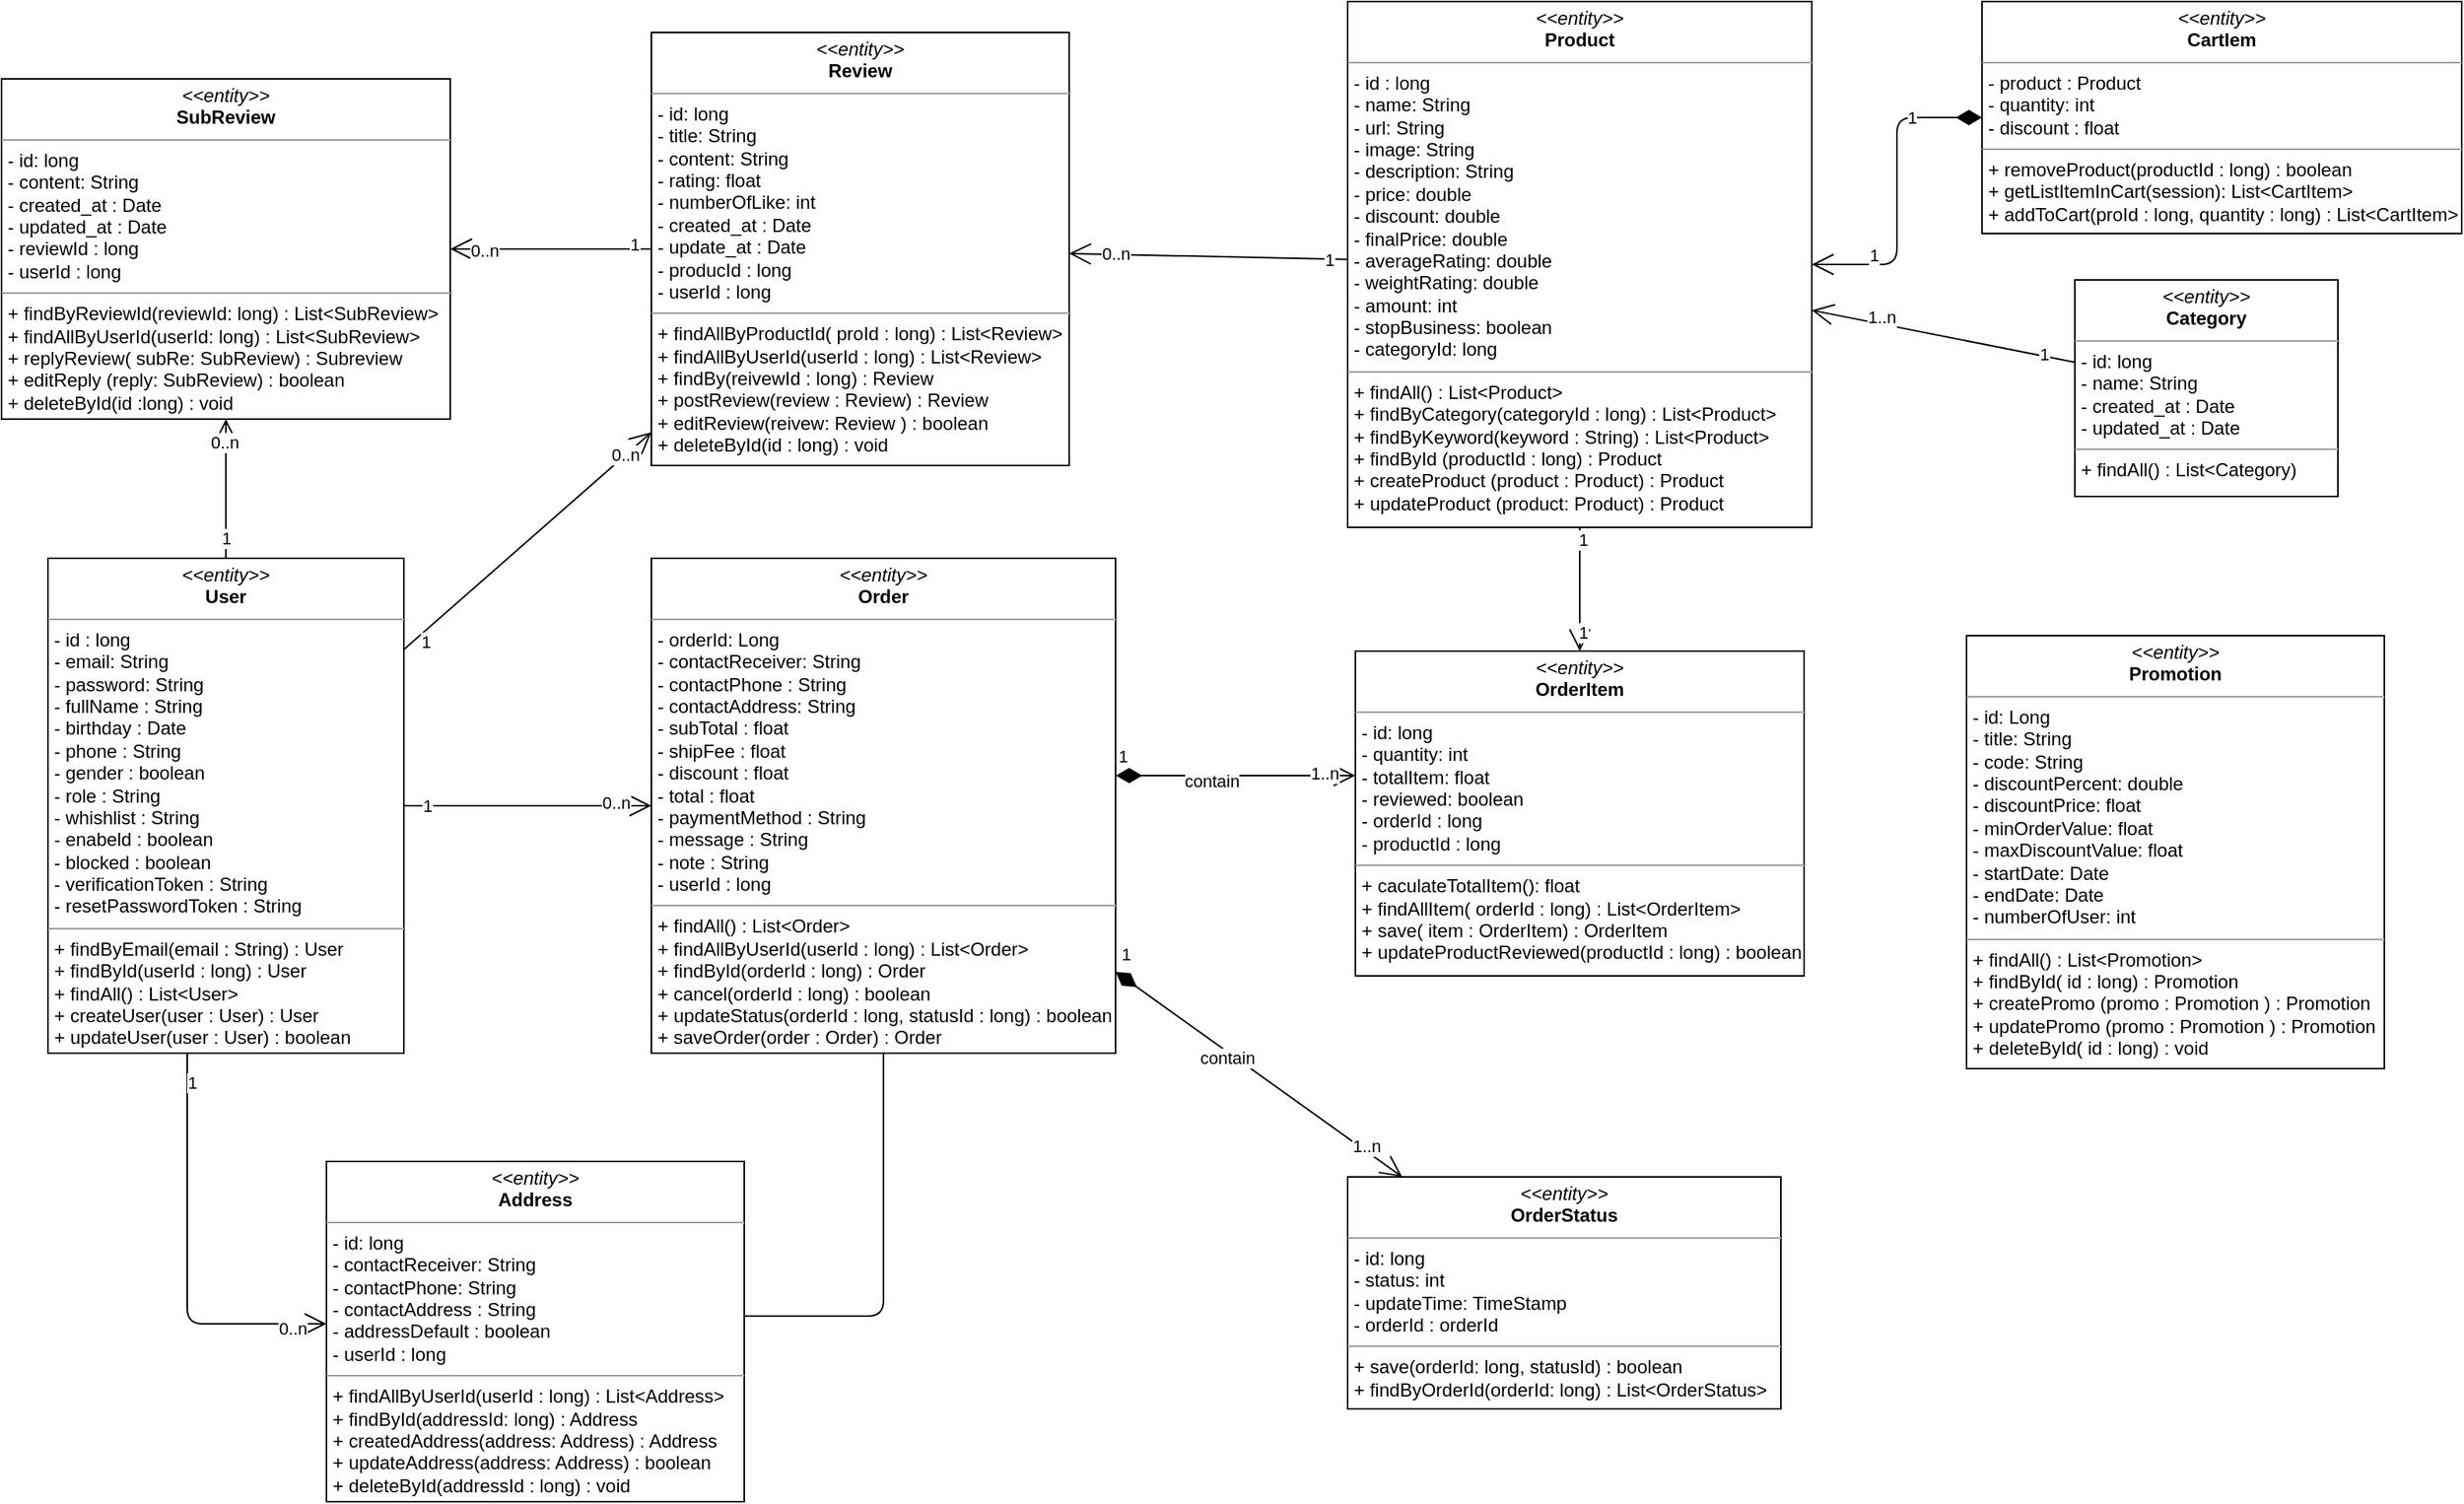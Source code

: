 <mxfile version="14.7.10" type="device"><diagram id="C5RBs43oDa-KdzZeNtuy" name="Page-1"><mxGraphModel dx="1038" dy="1690" grid="1" gridSize="10" guides="1" tooltips="1" connect="1" arrows="1" fold="1" page="1" pageScale="1" pageWidth="827" pageHeight="1169" math="0" shadow="0"><root><mxCell id="WIyWlLk6GJQsqaUBKTNV-0"/><mxCell id="WIyWlLk6GJQsqaUBKTNV-1" parent="WIyWlLk6GJQsqaUBKTNV-0"/><mxCell id="6MYKA8wntWoD5BaFTlxV-0" value="&lt;p style=&quot;margin: 0px ; margin-top: 4px ; text-align: center&quot;&gt;&lt;i&gt;&amp;lt;&amp;lt;entity&amp;gt;&amp;gt;&lt;/i&gt;&lt;br&gt;&lt;b&gt;Product&lt;/b&gt;&lt;/p&gt;&lt;hr size=&quot;1&quot;&gt;&lt;p style=&quot;margin: 0px 0px 0px 4px&quot;&gt;- id : long&lt;/p&gt;&lt;p style=&quot;margin: 0px 0px 0px 4px&quot;&gt;- name: String&lt;br&gt;- url: String&lt;/p&gt;&lt;p style=&quot;margin: 0px 0px 0px 4px&quot;&gt;- image: String&lt;/p&gt;&lt;p style=&quot;margin: 0px 0px 0px 4px&quot;&gt;- description: String&lt;/p&gt;&lt;p style=&quot;margin: 0px 0px 0px 4px&quot;&gt;- price: double&lt;/p&gt;&lt;p style=&quot;margin: 0px 0px 0px 4px&quot;&gt;- discount: double&lt;/p&gt;&lt;p style=&quot;margin: 0px 0px 0px 4px&quot;&gt;- finalPrice: double&lt;/p&gt;&lt;p style=&quot;margin: 0px 0px 0px 4px&quot;&gt;- averageRating: double&lt;/p&gt;&lt;p style=&quot;margin: 0px 0px 0px 4px&quot;&gt;- weightRating: double&lt;/p&gt;&lt;p style=&quot;margin: 0px 0px 0px 4px&quot;&gt;- amount: int&lt;/p&gt;&lt;p style=&quot;margin: 0px 0px 0px 4px&quot;&gt;- stopBusiness: boolean&lt;/p&gt;&lt;p style=&quot;margin: 0px 0px 0px 4px&quot;&gt;- categoryId: long&lt;/p&gt;&lt;hr size=&quot;1&quot;&gt;&lt;p style=&quot;margin: 0px 0px 0px 4px&quot;&gt;+ findAll() : List&amp;lt;Product&amp;gt;&lt;/p&gt;&lt;p style=&quot;margin: 0px 0px 0px 4px&quot;&gt;+ findByCategory(categoryId : long) : List&amp;lt;Product&amp;gt;&lt;/p&gt;&lt;p style=&quot;margin: 0px 0px 0px 4px&quot;&gt;+ findByKeyword(keyword : String) : List&amp;lt;Product&amp;gt;&lt;/p&gt;&lt;p style=&quot;margin: 0px 0px 0px 4px&quot;&gt;+ findById (productId : long) : Product&lt;/p&gt;&lt;p style=&quot;margin: 0px 0px 0px 4px&quot;&gt;+ createProduct (product : Product) : Product&lt;/p&gt;&lt;p style=&quot;margin: 0px 0px 0px 4px&quot;&gt;+ updateProduct (product: Product) : Product&lt;/p&gt;" style="verticalAlign=top;align=left;overflow=fill;fontSize=12;fontFamily=Helvetica;html=1;" parent="WIyWlLk6GJQsqaUBKTNV-1" vertex="1"><mxGeometry x="1310" y="-320" width="300" height="340" as="geometry"/></mxCell><mxCell id="6MYKA8wntWoD5BaFTlxV-1" value="&lt;p style=&quot;margin: 0px ; margin-top: 4px ; text-align: center&quot;&gt;&lt;i&gt;&amp;lt;&amp;lt;entity&amp;gt;&amp;gt;&lt;/i&gt;&lt;br&gt;&lt;b&gt;User&lt;/b&gt;&lt;/p&gt;&lt;hr size=&quot;1&quot;&gt;&lt;p style=&quot;margin: 0px ; margin-left: 4px&quot;&gt;- id : long&lt;/p&gt;&lt;p style=&quot;margin: 0px ; margin-left: 4px&quot;&gt;- email: String&lt;br&gt;- password: String&lt;/p&gt;&lt;p style=&quot;margin: 0px ; margin-left: 4px&quot;&gt;- fullName : String&lt;/p&gt;&lt;p style=&quot;margin: 0px ; margin-left: 4px&quot;&gt;- birthday : Date&lt;/p&gt;&lt;p style=&quot;margin: 0px ; margin-left: 4px&quot;&gt;- phone : String&lt;/p&gt;&lt;p style=&quot;margin: 0px ; margin-left: 4px&quot;&gt;- gender : boolean&lt;/p&gt;&lt;p style=&quot;margin: 0px ; margin-left: 4px&quot;&gt;- role : String&lt;/p&gt;&lt;p style=&quot;margin: 0px ; margin-left: 4px&quot;&gt;- whishlist : String&lt;/p&gt;&lt;p style=&quot;margin: 0px ; margin-left: 4px&quot;&gt;- enabeld : boolean&lt;/p&gt;&lt;p style=&quot;margin: 0px ; margin-left: 4px&quot;&gt;- blocked : boolean&lt;/p&gt;&lt;p style=&quot;margin: 0px ; margin-left: 4px&quot;&gt;- verificationToken : String&lt;/p&gt;&lt;p style=&quot;margin: 0px ; margin-left: 4px&quot;&gt;- resetPasswordToken : String&lt;/p&gt;&lt;hr size=&quot;1&quot;&gt;&lt;p style=&quot;margin: 0px ; margin-left: 4px&quot;&gt;+ findByEmail(email : String) : User&amp;nbsp;&lt;/p&gt;&lt;p style=&quot;margin: 0px ; margin-left: 4px&quot;&gt;+ findById(userId : long) : User&lt;/p&gt;&lt;p style=&quot;margin: 0px ; margin-left: 4px&quot;&gt;+ findAll() : List&amp;lt;User&amp;gt;&lt;/p&gt;&lt;p style=&quot;margin: 0px ; margin-left: 4px&quot;&gt;+ createUser(user : User) : User&lt;/p&gt;&lt;p style=&quot;margin: 0px ; margin-left: 4px&quot;&gt;+ updateUser(user : User) : boolean&lt;/p&gt;" style="verticalAlign=top;align=left;overflow=fill;fontSize=12;fontFamily=Helvetica;html=1;" parent="WIyWlLk6GJQsqaUBKTNV-1" vertex="1"><mxGeometry x="470" y="40" width="230" height="320" as="geometry"/></mxCell><mxCell id="6MYKA8wntWoD5BaFTlxV-2" value="&lt;p style=&quot;margin: 0px ; margin-top: 4px ; text-align: center&quot;&gt;&lt;i&gt;&amp;lt;&amp;lt;entity&amp;gt;&amp;gt;&lt;/i&gt;&lt;br&gt;&lt;b&gt;OrderStatus&lt;/b&gt;&lt;/p&gt;&lt;hr size=&quot;1&quot;&gt;&lt;p style=&quot;margin: 0px ; margin-left: 4px&quot;&gt;- id: long&lt;/p&gt;&lt;p style=&quot;margin: 0px ; margin-left: 4px&quot;&gt;- status: int&lt;br&gt;- updateTime: TimeStamp&lt;/p&gt;&lt;p style=&quot;margin: 0px ; margin-left: 4px&quot;&gt;- orderId : orderId&lt;/p&gt;&lt;hr size=&quot;1&quot;&gt;&lt;p style=&quot;margin: 0px 0px 0px 4px&quot;&gt;+ save(orderId: long, statusId) : boolean&lt;/p&gt;&lt;p style=&quot;margin: 0px ; margin-left: 4px&quot;&gt;&lt;span&gt;+ findByOrderId(orderId: long) : List&amp;lt;OrderStatus&amp;gt;&lt;/span&gt;&lt;br&gt;&lt;/p&gt;" style="verticalAlign=top;align=left;overflow=fill;fontSize=12;fontFamily=Helvetica;html=1;" parent="WIyWlLk6GJQsqaUBKTNV-1" vertex="1"><mxGeometry x="1310" y="440" width="280" height="150" as="geometry"/></mxCell><mxCell id="6MYKA8wntWoD5BaFTlxV-3" value="&lt;p style=&quot;margin: 0px ; margin-top: 4px ; text-align: center&quot;&gt;&lt;i&gt;&amp;lt;&amp;lt;entity&amp;gt;&amp;gt;&lt;/i&gt;&lt;br&gt;&lt;b&gt;Order&lt;/b&gt;&lt;/p&gt;&lt;hr size=&quot;1&quot;&gt;&lt;p style=&quot;margin: 0px ; margin-left: 4px&quot;&gt;- orderId: Long&lt;/p&gt;&lt;p style=&quot;margin: 0px 0px 0px 4px&quot;&gt;- contactReceiver: String&lt;/p&gt;&lt;p style=&quot;margin: 0px 0px 0px 4px&quot;&gt;- contactPhone : String&lt;/p&gt;&lt;p style=&quot;margin: 0px 0px 0px 4px&quot;&gt;- contactAddress: String&lt;/p&gt;&lt;p style=&quot;margin: 0px 0px 0px 4px&quot;&gt;- subTotal : float&lt;/p&gt;&lt;p style=&quot;margin: 0px 0px 0px 4px&quot;&gt;- shipFee : float&lt;/p&gt;&lt;p style=&quot;margin: 0px 0px 0px 4px&quot;&gt;- discount : float&lt;/p&gt;&lt;p style=&quot;margin: 0px 0px 0px 4px&quot;&gt;- total : float&lt;/p&gt;&lt;p style=&quot;margin: 0px 0px 0px 4px&quot;&gt;&lt;span&gt;- paymentMethod : String&lt;/span&gt;&lt;br&gt;&lt;/p&gt;&lt;p style=&quot;margin: 0px 0px 0px 4px&quot;&gt;- message : String&lt;/p&gt;&lt;p style=&quot;margin: 0px 0px 0px 4px&quot;&gt;- note : String&lt;/p&gt;&lt;p style=&quot;margin: 0px 0px 0px 4px&quot;&gt;- userId : long&lt;/p&gt;&lt;hr size=&quot;1&quot;&gt;&lt;p style=&quot;margin: 0px 0px 0px 4px&quot;&gt;+ findAll() : List&amp;lt;Order&amp;gt;&lt;/p&gt;&lt;p style=&quot;margin: 0px 0px 0px 4px&quot;&gt;+ findAllByUserId(userId : long) : List&amp;lt;Order&amp;gt;&lt;/p&gt;&lt;p style=&quot;margin: 0px 0px 0px 4px&quot;&gt;+ findById(orderId : long) : Order&lt;br&gt;&lt;/p&gt;&lt;p style=&quot;margin: 0px 0px 0px 4px&quot;&gt;+ cancel(orderId : long) : boolean&lt;br&gt;&lt;/p&gt;&lt;p style=&quot;margin: 0px 0px 0px 4px&quot;&gt;+ updateStatus(orderId : long, statusId : long) : boolean&lt;/p&gt;&lt;p style=&quot;margin: 0px 0px 0px 4px&quot;&gt;+ saveOrder(order : Order) : Order&lt;/p&gt;" style="verticalAlign=top;align=left;overflow=fill;fontSize=12;fontFamily=Helvetica;html=1;" parent="WIyWlLk6GJQsqaUBKTNV-1" vertex="1"><mxGeometry x="860" y="40" width="300" height="320" as="geometry"/></mxCell><mxCell id="6MYKA8wntWoD5BaFTlxV-4" value="&lt;p style=&quot;margin: 0px ; margin-top: 4px ; text-align: center&quot;&gt;&lt;i&gt;&amp;lt;&amp;lt;entity&amp;gt;&amp;gt;&lt;/i&gt;&lt;br&gt;&lt;b&gt;Address&lt;/b&gt;&lt;/p&gt;&lt;hr size=&quot;1&quot;&gt;&lt;p style=&quot;margin: 0px ; margin-left: 4px&quot;&gt;- id: long&lt;/p&gt;&lt;p style=&quot;margin: 0px ; margin-left: 4px&quot;&gt;- contactReceiver: String&lt;br&gt;- contactPhone: String&lt;/p&gt;&lt;p style=&quot;margin: 0px ; margin-left: 4px&quot;&gt;- contactAddress : String&lt;/p&gt;&lt;p style=&quot;margin: 0px ; margin-left: 4px&quot;&gt;- addressDefault : boolean&lt;/p&gt;&lt;p style=&quot;margin: 0px ; margin-left: 4px&quot;&gt;- userId : long&lt;/p&gt;&lt;hr size=&quot;1&quot;&gt;&lt;p style=&quot;margin: 0px 0px 0px 4px&quot;&gt;+ findAllByUserId(userId : long) : List&amp;lt;Address&amp;gt;&lt;/p&gt;&lt;p style=&quot;margin: 0px 0px 0px 4px&quot;&gt;+ findById(addressId: long) : Address&lt;/p&gt;&lt;p style=&quot;margin: 0px 0px 0px 4px&quot;&gt;+ createdAddress(address: Address) : Address&lt;/p&gt;&lt;p style=&quot;margin: 0px 0px 0px 4px&quot;&gt;+ updateAddress(address: Address) : boolean&lt;/p&gt;&lt;p style=&quot;margin: 0px 0px 0px 4px&quot;&gt;+ deleteById(addressId : long) : void&lt;/p&gt;" style="verticalAlign=top;align=left;overflow=fill;fontSize=12;fontFamily=Helvetica;html=1;" parent="WIyWlLk6GJQsqaUBKTNV-1" vertex="1"><mxGeometry x="650" y="430" width="270" height="220" as="geometry"/></mxCell><mxCell id="6MYKA8wntWoD5BaFTlxV-5" value="&lt;p style=&quot;margin: 0px ; margin-top: 4px ; text-align: center&quot;&gt;&lt;i&gt;&amp;lt;&amp;lt;entity&amp;gt;&amp;gt;&lt;/i&gt;&lt;br&gt;&lt;b&gt;CartIem&lt;/b&gt;&lt;/p&gt;&lt;hr size=&quot;1&quot;&gt;&lt;p style=&quot;margin: 0px ; margin-left: 4px&quot;&gt;- product : Product&lt;/p&gt;&lt;p style=&quot;margin: 0px ; margin-left: 4px&quot;&gt;- quantity: int&lt;br&gt;- discount : float&lt;/p&gt;&lt;hr size=&quot;1&quot;&gt;&lt;p style=&quot;margin: 0px 0px 0px 4px&quot;&gt;+ removeProduct(productId : long) : boolean&lt;/p&gt;&lt;p style=&quot;margin: 0px 0px 0px 4px&quot;&gt;+ getListItemInCart(session): List&amp;lt;CartItem&amp;gt;&lt;/p&gt;&lt;p style=&quot;margin: 0px 0px 0px 4px&quot;&gt;+ addToCart(proId : long, quantity : long) : List&amp;lt;CartItem&amp;gt;&lt;/p&gt;" style="verticalAlign=top;align=left;overflow=fill;fontSize=12;fontFamily=Helvetica;html=1;" parent="WIyWlLk6GJQsqaUBKTNV-1" vertex="1"><mxGeometry x="1720" y="-320" width="310" height="150" as="geometry"/></mxCell><mxCell id="6MYKA8wntWoD5BaFTlxV-6" value="&lt;p style=&quot;margin: 0px ; margin-top: 4px ; text-align: center&quot;&gt;&lt;i&gt;&amp;lt;&amp;lt;entity&amp;gt;&amp;gt;&lt;/i&gt;&lt;br&gt;&lt;b&gt;Review&lt;/b&gt;&lt;/p&gt;&lt;hr size=&quot;1&quot;&gt;&lt;p style=&quot;margin: 0px ; margin-left: 4px&quot;&gt;- id: long&lt;/p&gt;&lt;p style=&quot;margin: 0px ; margin-left: 4px&quot;&gt;- title: String&lt;br&gt;- content: String&lt;/p&gt;&lt;p style=&quot;margin: 0px ; margin-left: 4px&quot;&gt;- rating: float&lt;/p&gt;&lt;p style=&quot;margin: 0px ; margin-left: 4px&quot;&gt;- numberOfLike: int&lt;/p&gt;&lt;p style=&quot;margin: 0px ; margin-left: 4px&quot;&gt;- created_at : Date&lt;/p&gt;&lt;p style=&quot;margin: 0px ; margin-left: 4px&quot;&gt;- update_at : Date&lt;/p&gt;&lt;p style=&quot;margin: 0px ; margin-left: 4px&quot;&gt;- producId : long&lt;/p&gt;&lt;p style=&quot;margin: 0px ; margin-left: 4px&quot;&gt;- userId : long&lt;/p&gt;&lt;hr size=&quot;1&quot;&gt;&lt;p style=&quot;margin: 0px ; margin-left: 4px&quot;&gt;+ findAllByProductId( proId : long) : List&amp;lt;Review&amp;gt;&lt;/p&gt;&lt;p style=&quot;margin: 0px ; margin-left: 4px&quot;&gt;+ findAllByUserId(userId : long) : List&amp;lt;Review&amp;gt;&lt;/p&gt;&lt;p style=&quot;margin: 0px ; margin-left: 4px&quot;&gt;+ findBy(reivewId : long) : Review&lt;/p&gt;&lt;p style=&quot;margin: 0px ; margin-left: 4px&quot;&gt;+ postReview(review : Review) : Review&lt;/p&gt;&lt;p style=&quot;margin: 0px ; margin-left: 4px&quot;&gt;+ editReview(reivew: Review ) : boolean&lt;/p&gt;&lt;p style=&quot;margin: 0px ; margin-left: 4px&quot;&gt;+ deleteById(id : long) : void&lt;/p&gt;" style="verticalAlign=top;align=left;overflow=fill;fontSize=12;fontFamily=Helvetica;html=1;" parent="WIyWlLk6GJQsqaUBKTNV-1" vertex="1"><mxGeometry x="860" y="-300" width="270" height="280" as="geometry"/></mxCell><mxCell id="6MYKA8wntWoD5BaFTlxV-7" value="&lt;p style=&quot;margin: 0px ; margin-top: 4px ; text-align: center&quot;&gt;&lt;i&gt;&amp;lt;&amp;lt;entity&amp;gt;&amp;gt;&lt;/i&gt;&lt;br&gt;&lt;b&gt;SubReview&lt;/b&gt;&lt;/p&gt;&lt;hr size=&quot;1&quot;&gt;&lt;p style=&quot;margin: 0px ; margin-left: 4px&quot;&gt;- id: long&lt;/p&gt;&lt;p style=&quot;margin: 0px ; margin-left: 4px&quot;&gt;- content: String&lt;/p&gt;&lt;p style=&quot;margin: 0px ; margin-left: 4px&quot;&gt;- created_at : Date&lt;/p&gt;&lt;p style=&quot;margin: 0px ; margin-left: 4px&quot;&gt;- updated_at : Date&lt;/p&gt;&lt;p style=&quot;margin: 0px ; margin-left: 4px&quot;&gt;- reviewId : long&lt;/p&gt;&lt;p style=&quot;margin: 0px ; margin-left: 4px&quot;&gt;- userId : long&lt;/p&gt;&lt;hr size=&quot;1&quot;&gt;&lt;p style=&quot;margin: 0px ; margin-left: 4px&quot;&gt;+ findByReviewId(reviewId: long) : List&amp;lt;SubReview&amp;gt;&lt;/p&gt;&lt;p style=&quot;margin: 0px ; margin-left: 4px&quot;&gt;+ findAllByUserId(userId: long) : List&amp;lt;SubReview&amp;gt;&lt;/p&gt;&lt;p style=&quot;margin: 0px ; margin-left: 4px&quot;&gt;+ replyReview( subRe: SubReview) : Subreview&lt;/p&gt;&lt;p style=&quot;margin: 0px ; margin-left: 4px&quot;&gt;+ editReply (reply: SubReview) : boolean&lt;/p&gt;&lt;p style=&quot;margin: 0px ; margin-left: 4px&quot;&gt;+ deleteById(id :long) : void&lt;/p&gt;" style="verticalAlign=top;align=left;overflow=fill;fontSize=12;fontFamily=Helvetica;html=1;" parent="WIyWlLk6GJQsqaUBKTNV-1" vertex="1"><mxGeometry x="440" y="-270" width="290" height="220" as="geometry"/></mxCell><mxCell id="6MYKA8wntWoD5BaFTlxV-8" value="&lt;p style=&quot;margin: 0px ; margin-top: 4px ; text-align: center&quot;&gt;&lt;i&gt;&amp;lt;&amp;lt;entity&amp;gt;&amp;gt;&lt;/i&gt;&lt;br&gt;&lt;b&gt;Promotion&lt;/b&gt;&lt;/p&gt;&lt;hr size=&quot;1&quot;&gt;&lt;p style=&quot;margin: 0px ; margin-left: 4px&quot;&gt;- id: Long&lt;/p&gt;&lt;p style=&quot;margin: 0px 0px 0px 4px&quot;&gt;- title: String&lt;br&gt;- code: String&lt;/p&gt;&lt;p style=&quot;margin: 0px 0px 0px 4px&quot;&gt;- discountPercent: double&lt;/p&gt;&lt;p style=&quot;margin: 0px 0px 0px 4px&quot;&gt;- discountPrice: float&lt;/p&gt;&lt;p style=&quot;margin: 0px 0px 0px 4px&quot;&gt;- minOrderValue: float&lt;/p&gt;&lt;p style=&quot;margin: 0px 0px 0px 4px&quot;&gt;- maxDiscountValue: float&lt;/p&gt;&lt;p style=&quot;margin: 0px 0px 0px 4px&quot;&gt;- startDate: Date&lt;/p&gt;&lt;p style=&quot;margin: 0px 0px 0px 4px&quot;&gt;- endDate: Date&lt;/p&gt;&lt;p style=&quot;margin: 0px 0px 0px 4px&quot;&gt;- numberOfUser: int&lt;span&gt;&amp;nbsp;&lt;/span&gt;&lt;/p&gt;&lt;hr size=&quot;1&quot;&gt;&lt;p style=&quot;margin: 0px ; margin-left: 4px&quot;&gt;+ findAll() : List&amp;lt;Promotion&amp;gt;&lt;/p&gt;&lt;p style=&quot;margin: 0px ; margin-left: 4px&quot;&gt;+ findById( id : long) : Promotion&lt;/p&gt;&lt;p style=&quot;margin: 0px ; margin-left: 4px&quot;&gt;+ createPromo (promo : Promotion ) : Promotion&lt;/p&gt;&lt;p style=&quot;margin: 0px ; margin-left: 4px&quot;&gt;+ updatePromo (promo : Promotion ) : Promotion&lt;/p&gt;&lt;p style=&quot;margin: 0px ; margin-left: 4px&quot;&gt;+ deleteById( id : long) : void&lt;/p&gt;" style="verticalAlign=top;align=left;overflow=fill;fontSize=12;fontFamily=Helvetica;html=1;" parent="WIyWlLk6GJQsqaUBKTNV-1" vertex="1"><mxGeometry x="1710" y="90" width="270" height="280" as="geometry"/></mxCell><mxCell id="6MYKA8wntWoD5BaFTlxV-11" value="&lt;p style=&quot;margin: 0px ; margin-top: 4px ; text-align: center&quot;&gt;&lt;i&gt;&amp;lt;&amp;lt;entity&amp;gt;&amp;gt;&lt;/i&gt;&lt;br&gt;&lt;b&gt;OrderItem&lt;/b&gt;&lt;/p&gt;&lt;hr size=&quot;1&quot;&gt;&lt;p style=&quot;margin: 0px ; margin-left: 4px&quot;&gt;- id: long&lt;/p&gt;&lt;p style=&quot;margin: 0px ; margin-left: 4px&quot;&gt;- quantity: int&lt;br&gt;&lt;/p&gt;&lt;p style=&quot;margin: 0px ; margin-left: 4px&quot;&gt;- totalItem: float&lt;/p&gt;&lt;p style=&quot;margin: 0px ; margin-left: 4px&quot;&gt;- reviewed: boolean&lt;/p&gt;&lt;p style=&quot;margin: 0px ; margin-left: 4px&quot;&gt;- orderId : long&lt;/p&gt;&lt;p style=&quot;margin: 0px ; margin-left: 4px&quot;&gt;- productId : long&lt;/p&gt;&lt;hr size=&quot;1&quot;&gt;&lt;p style=&quot;margin: 0px 0px 0px 4px&quot;&gt;+ caculateTotalItem(): float&lt;br&gt;&lt;/p&gt;&lt;p style=&quot;margin: 0px 0px 0px 4px&quot;&gt;+ findAllItem( orderId : long) : List&amp;lt;OrderItem&amp;gt;&lt;br&gt;&lt;/p&gt;&lt;p style=&quot;margin: 0px 0px 0px 4px&quot;&gt;+ save( item : OrderItem) : OrderItem&lt;/p&gt;&lt;p style=&quot;margin: 0px 0px 0px 4px&quot;&gt;+ updateProductReviewed(productId : long) : boolean&lt;/p&gt;" style="verticalAlign=top;align=left;overflow=fill;fontSize=12;fontFamily=Helvetica;html=1;" parent="WIyWlLk6GJQsqaUBKTNV-1" vertex="1"><mxGeometry x="1315" y="100" width="290" height="210" as="geometry"/></mxCell><mxCell id="6MYKA8wntWoD5BaFTlxV-23" value="1" style="endArrow=open;html=1;endSize=12;startArrow=diamondThin;startSize=14;startFill=1;edgeStyle=orthogonalEdgeStyle;align=left;verticalAlign=bottom;" parent="WIyWlLk6GJQsqaUBKTNV-1" source="6MYKA8wntWoD5BaFTlxV-5" target="6MYKA8wntWoD5BaFTlxV-0" edge="1"><mxGeometry x="-0.378" y="5" relative="1" as="geometry"><mxPoint x="1020" y="170" as="sourcePoint"/><mxPoint x="1180" y="170" as="targetPoint"/><mxPoint as="offset"/></mxGeometry></mxCell><mxCell id="ZbG6EwN0n1Jp78F5_Od4-30" value="1" style="edgeLabel;html=1;align=center;verticalAlign=middle;resizable=0;points=[];" parent="6MYKA8wntWoD5BaFTlxV-23" vertex="1" connectable="0"><mxGeometry x="0.355" y="-1" relative="1" as="geometry"><mxPoint x="-14" y="5" as="offset"/></mxGeometry></mxCell><mxCell id="6MYKA8wntWoD5BaFTlxV-27" value="&lt;p style=&quot;margin: 0px ; margin-top: 4px ; text-align: center&quot;&gt;&lt;i&gt;&amp;lt;&amp;lt;entity&amp;gt;&amp;gt;&lt;/i&gt;&lt;br&gt;&lt;b&gt;Category&lt;/b&gt;&lt;/p&gt;&lt;hr size=&quot;1&quot;&gt;&lt;p style=&quot;margin: 0px ; margin-left: 4px&quot;&gt;- id: long&lt;/p&gt;&lt;p style=&quot;margin: 0px ; margin-left: 4px&quot;&gt;- name: String&lt;/p&gt;&lt;p style=&quot;margin: 0px ; margin-left: 4px&quot;&gt;- created_at : Date&lt;/p&gt;&lt;p style=&quot;margin: 0px ; margin-left: 4px&quot;&gt;- updated_at : Date&lt;/p&gt;&lt;hr size=&quot;1&quot;&gt;&lt;p style=&quot;margin: 0px ; margin-left: 4px&quot;&gt;+ findAll() : List&amp;lt;Category)&lt;/p&gt;" style="verticalAlign=top;align=left;overflow=fill;fontSize=12;fontFamily=Helvetica;html=1;" parent="WIyWlLk6GJQsqaUBKTNV-1" vertex="1"><mxGeometry x="1780" y="-140" width="170" height="140" as="geometry"/></mxCell><mxCell id="ZbG6EwN0n1Jp78F5_Od4-2" value="" style="endArrow=none;html=1;edgeStyle=orthogonalEdgeStyle;" parent="WIyWlLk6GJQsqaUBKTNV-1" source="6MYKA8wntWoD5BaFTlxV-3" target="6MYKA8wntWoD5BaFTlxV-4" edge="1"><mxGeometry relative="1" as="geometry"><mxPoint x="1150" y="430" as="sourcePoint"/><mxPoint x="1310" y="430" as="targetPoint"/><Array as="points"><mxPoint x="1010" y="530"/></Array></mxGeometry></mxCell><mxCell id="ZbG6EwN0n1Jp78F5_Od4-5" value="" style="endArrow=open;endFill=1;endSize=12;html=1;edgeStyle=orthogonalEdgeStyle;" parent="WIyWlLk6GJQsqaUBKTNV-1" source="6MYKA8wntWoD5BaFTlxV-1" target="6MYKA8wntWoD5BaFTlxV-4" edge="1"><mxGeometry width="160" relative="1" as="geometry"><mxPoint x="850" y="330" as="sourcePoint"/><mxPoint x="1010" y="330" as="targetPoint"/><Array as="points"><mxPoint x="560" y="535"/></Array></mxGeometry></mxCell><mxCell id="ZbG6EwN0n1Jp78F5_Od4-19" value="1" style="edgeLabel;html=1;align=center;verticalAlign=middle;resizable=0;points=[];" parent="ZbG6EwN0n1Jp78F5_Od4-5" vertex="1" connectable="0"><mxGeometry x="-0.86" y="3" relative="1" as="geometry"><mxPoint as="offset"/></mxGeometry></mxCell><mxCell id="ZbG6EwN0n1Jp78F5_Od4-20" value="0..n" style="edgeLabel;html=1;align=center;verticalAlign=middle;resizable=0;points=[];" parent="ZbG6EwN0n1Jp78F5_Od4-5" vertex="1" connectable="0"><mxGeometry x="0.832" y="-3" relative="1" as="geometry"><mxPoint as="offset"/></mxGeometry></mxCell><mxCell id="ZbG6EwN0n1Jp78F5_Od4-6" value="" style="endArrow=open;endFill=1;endSize=12;html=1;" parent="WIyWlLk6GJQsqaUBKTNV-1" source="6MYKA8wntWoD5BaFTlxV-1" target="6MYKA8wntWoD5BaFTlxV-3" edge="1"><mxGeometry width="160" relative="1" as="geometry"><mxPoint x="850" y="230" as="sourcePoint"/><mxPoint x="1010" y="230" as="targetPoint"/></mxGeometry></mxCell><mxCell id="ZbG6EwN0n1Jp78F5_Od4-39" value="1" style="edgeLabel;html=1;align=center;verticalAlign=middle;resizable=0;points=[];" parent="ZbG6EwN0n1Jp78F5_Od4-6" vertex="1" connectable="0"><mxGeometry x="-0.817" relative="1" as="geometry"><mxPoint as="offset"/></mxGeometry></mxCell><mxCell id="ZbG6EwN0n1Jp78F5_Od4-40" value="0..n" style="edgeLabel;html=1;align=center;verticalAlign=middle;resizable=0;points=[];" parent="ZbG6EwN0n1Jp78F5_Od4-6" vertex="1" connectable="0"><mxGeometry x="0.71" y="2" relative="1" as="geometry"><mxPoint as="offset"/></mxGeometry></mxCell><mxCell id="ZbG6EwN0n1Jp78F5_Od4-7" value="" style="endArrow=open;endFill=1;endSize=12;html=1;" parent="WIyWlLk6GJQsqaUBKTNV-1" source="6MYKA8wntWoD5BaFTlxV-1" target="6MYKA8wntWoD5BaFTlxV-7" edge="1"><mxGeometry width="160" relative="1" as="geometry"><mxPoint x="850" y="30" as="sourcePoint"/><mxPoint x="1010" y="30" as="targetPoint"/></mxGeometry></mxCell><mxCell id="ZbG6EwN0n1Jp78F5_Od4-21" value="1" style="edgeLabel;html=1;align=center;verticalAlign=middle;resizable=0;points=[];" parent="ZbG6EwN0n1Jp78F5_Od4-7" vertex="1" connectable="0"><mxGeometry x="-0.7" relative="1" as="geometry"><mxPoint as="offset"/></mxGeometry></mxCell><mxCell id="ZbG6EwN0n1Jp78F5_Od4-22" value="0..n" style="edgeLabel;html=1;align=center;verticalAlign=middle;resizable=0;points=[];" parent="ZbG6EwN0n1Jp78F5_Od4-7" vertex="1" connectable="0"><mxGeometry x="0.68" y="1" relative="1" as="geometry"><mxPoint as="offset"/></mxGeometry></mxCell><mxCell id="ZbG6EwN0n1Jp78F5_Od4-8" value="" style="endArrow=open;endFill=1;endSize=12;html=1;" parent="WIyWlLk6GJQsqaUBKTNV-1" source="6MYKA8wntWoD5BaFTlxV-1" target="6MYKA8wntWoD5BaFTlxV-6" edge="1"><mxGeometry width="160" relative="1" as="geometry"><mxPoint x="850" y="-70" as="sourcePoint"/><mxPoint x="1010" y="-70" as="targetPoint"/></mxGeometry></mxCell><mxCell id="ZbG6EwN0n1Jp78F5_Od4-23" value="1" style="edgeLabel;html=1;align=center;verticalAlign=middle;resizable=0;points=[];" parent="ZbG6EwN0n1Jp78F5_Od4-8" vertex="1" connectable="0"><mxGeometry x="-0.872" y="-5" relative="1" as="geometry"><mxPoint as="offset"/></mxGeometry></mxCell><mxCell id="ZbG6EwN0n1Jp78F5_Od4-24" value="0..n" style="edgeLabel;html=1;align=center;verticalAlign=middle;resizable=0;points=[];" parent="ZbG6EwN0n1Jp78F5_Od4-8" vertex="1" connectable="0"><mxGeometry x="0.79" y="1" relative="1" as="geometry"><mxPoint as="offset"/></mxGeometry></mxCell><mxCell id="ZbG6EwN0n1Jp78F5_Od4-9" value="" style="endArrow=open;endFill=1;endSize=12;html=1;" parent="WIyWlLk6GJQsqaUBKTNV-1" source="6MYKA8wntWoD5BaFTlxV-6" target="6MYKA8wntWoD5BaFTlxV-7" edge="1"><mxGeometry width="160" relative="1" as="geometry"><mxPoint x="850" y="-70" as="sourcePoint"/><mxPoint x="1010" y="-70" as="targetPoint"/></mxGeometry></mxCell><mxCell id="ZbG6EwN0n1Jp78F5_Od4-25" value="1" style="edgeLabel;html=1;align=center;verticalAlign=middle;resizable=0;points=[];" parent="ZbG6EwN0n1Jp78F5_Od4-9" vertex="1" connectable="0"><mxGeometry x="-0.821" y="-3" relative="1" as="geometry"><mxPoint as="offset"/></mxGeometry></mxCell><mxCell id="ZbG6EwN0n1Jp78F5_Od4-26" value="0..n" style="edgeLabel;html=1;align=center;verticalAlign=middle;resizable=0;points=[];" parent="ZbG6EwN0n1Jp78F5_Od4-9" vertex="1" connectable="0"><mxGeometry x="0.667" y="1" relative="1" as="geometry"><mxPoint as="offset"/></mxGeometry></mxCell><mxCell id="ZbG6EwN0n1Jp78F5_Od4-10" value="" style="endArrow=open;endFill=1;endSize=12;html=1;" parent="WIyWlLk6GJQsqaUBKTNV-1" source="6MYKA8wntWoD5BaFTlxV-0" target="6MYKA8wntWoD5BaFTlxV-11" edge="1"><mxGeometry width="160" relative="1" as="geometry"><mxPoint x="1550" y="130" as="sourcePoint"/><mxPoint x="1710" y="130" as="targetPoint"/></mxGeometry></mxCell><mxCell id="ZbG6EwN0n1Jp78F5_Od4-35" value="1" style="edgeLabel;html=1;align=center;verticalAlign=middle;resizable=0;points=[];" parent="ZbG6EwN0n1Jp78F5_Od4-10" vertex="1" connectable="0"><mxGeometry x="0.691" y="2" relative="1" as="geometry"><mxPoint as="offset"/></mxGeometry></mxCell><mxCell id="ZbG6EwN0n1Jp78F5_Od4-36" value="1" style="edgeLabel;html=1;align=center;verticalAlign=middle;resizable=0;points=[];" parent="ZbG6EwN0n1Jp78F5_Od4-10" vertex="1" connectable="0"><mxGeometry x="-0.8" y="2" relative="1" as="geometry"><mxPoint as="offset"/></mxGeometry></mxCell><mxCell id="ZbG6EwN0n1Jp78F5_Od4-11" value="" style="endArrow=open;endFill=1;endSize=12;html=1;" parent="WIyWlLk6GJQsqaUBKTNV-1" source="6MYKA8wntWoD5BaFTlxV-27" target="6MYKA8wntWoD5BaFTlxV-0" edge="1"><mxGeometry width="160" relative="1" as="geometry"><mxPoint x="1550" y="230" as="sourcePoint"/><mxPoint x="1710" y="230" as="targetPoint"/></mxGeometry></mxCell><mxCell id="ZbG6EwN0n1Jp78F5_Od4-31" value="1" style="edgeLabel;html=1;align=center;verticalAlign=middle;resizable=0;points=[];" parent="ZbG6EwN0n1Jp78F5_Od4-11" vertex="1" connectable="0"><mxGeometry x="-0.755" y="-1" relative="1" as="geometry"><mxPoint as="offset"/></mxGeometry></mxCell><mxCell id="ZbG6EwN0n1Jp78F5_Od4-32" value="1..n" style="edgeLabel;html=1;align=center;verticalAlign=middle;resizable=0;points=[];" parent="ZbG6EwN0n1Jp78F5_Od4-11" vertex="1" connectable="0"><mxGeometry x="0.576" y="-3" relative="1" as="geometry"><mxPoint x="8" as="offset"/></mxGeometry></mxCell><mxCell id="ZbG6EwN0n1Jp78F5_Od4-15" value="" style="endArrow=open;endFill=1;endSize=12;html=1;" parent="WIyWlLk6GJQsqaUBKTNV-1" source="6MYKA8wntWoD5BaFTlxV-0" target="6MYKA8wntWoD5BaFTlxV-6" edge="1"><mxGeometry width="160" relative="1" as="geometry"><mxPoint x="980" y="-170" as="sourcePoint"/><mxPoint x="1140" y="-170" as="targetPoint"/></mxGeometry></mxCell><mxCell id="ZbG6EwN0n1Jp78F5_Od4-27" value="1" style="edgeLabel;html=1;align=center;verticalAlign=middle;resizable=0;points=[];" parent="ZbG6EwN0n1Jp78F5_Od4-15" vertex="1" connectable="0"><mxGeometry x="-0.867" relative="1" as="geometry"><mxPoint as="offset"/></mxGeometry></mxCell><mxCell id="ZbG6EwN0n1Jp78F5_Od4-28" value="0..n" style="edgeLabel;html=1;align=center;verticalAlign=middle;resizable=0;points=[];" parent="ZbG6EwN0n1Jp78F5_Od4-15" vertex="1" connectable="0"><mxGeometry x="0.667" y="-1" relative="1" as="geometry"><mxPoint as="offset"/></mxGeometry></mxCell><mxCell id="KbTWObU9MUvRQ0Y5iahL-3" value="1" style="endArrow=open;html=1;endSize=12;startArrow=diamondThin;startSize=14;startFill=1;edgeStyle=orthogonalEdgeStyle;align=left;verticalAlign=bottom;exitX=1.001;exitY=0.439;exitDx=0;exitDy=0;exitPerimeter=0;" parent="WIyWlLk6GJQsqaUBKTNV-1" source="6MYKA8wntWoD5BaFTlxV-3" target="6MYKA8wntWoD5BaFTlxV-11" edge="1"><mxGeometry x="-1" y="3" relative="1" as="geometry"><mxPoint x="1170" y="180" as="sourcePoint"/><mxPoint x="1280" y="180" as="targetPoint"/><Array as="points"><mxPoint x="1280" y="181"/><mxPoint x="1280" y="181"/></Array></mxGeometry></mxCell><mxCell id="KbTWObU9MUvRQ0Y5iahL-4" value="1..n" style="edgeLabel;html=1;align=center;verticalAlign=middle;resizable=0;points=[];" parent="KbTWObU9MUvRQ0Y5iahL-3" vertex="1" connectable="0"><mxGeometry x="0.726" y="2" relative="1" as="geometry"><mxPoint x="1" as="offset"/></mxGeometry></mxCell><mxCell id="KbTWObU9MUvRQ0Y5iahL-5" value="contain" style="edgeLabel;html=1;align=center;verticalAlign=middle;resizable=0;points=[];" parent="KbTWObU9MUvRQ0Y5iahL-3" vertex="1" connectable="0"><mxGeometry x="-0.205" y="-3" relative="1" as="geometry"><mxPoint as="offset"/></mxGeometry></mxCell><mxCell id="KbTWObU9MUvRQ0Y5iahL-6" value="1" style="endArrow=open;html=1;endSize=12;startArrow=diamondThin;startSize=14;startFill=1;align=left;verticalAlign=bottom;" parent="WIyWlLk6GJQsqaUBKTNV-1" source="6MYKA8wntWoD5BaFTlxV-3" target="6MYKA8wntWoD5BaFTlxV-2" edge="1"><mxGeometry x="-1" y="3" relative="1" as="geometry"><mxPoint x="1170.3" y="190.48" as="sourcePoint"/><mxPoint x="1325" y="190.5" as="targetPoint"/></mxGeometry></mxCell><mxCell id="KbTWObU9MUvRQ0Y5iahL-7" value="1..n" style="edgeLabel;html=1;align=center;verticalAlign=middle;resizable=0;points=[];" parent="KbTWObU9MUvRQ0Y5iahL-6" vertex="1" connectable="0"><mxGeometry x="0.726" y="2" relative="1" as="geometry"><mxPoint x="1" as="offset"/></mxGeometry></mxCell><mxCell id="KbTWObU9MUvRQ0Y5iahL-8" value="contain" style="edgeLabel;html=1;align=center;verticalAlign=middle;resizable=0;points=[];" parent="KbTWObU9MUvRQ0Y5iahL-6" vertex="1" connectable="0"><mxGeometry x="-0.205" y="-3" relative="1" as="geometry"><mxPoint as="offset"/></mxGeometry></mxCell></root></mxGraphModel></diagram></mxfile>